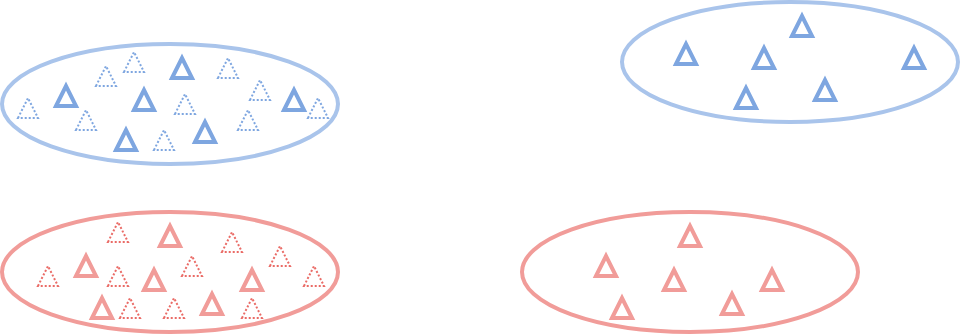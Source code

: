 <mxfile version="15.7.3" type="github">
  <diagram id="XLh6PeHuTJk1JMMVZsZq" name="Page-1">
    <mxGraphModel dx="946" dy="614" grid="0" gridSize="10" guides="1" tooltips="1" connect="1" arrows="1" fold="1" page="1" pageScale="1" pageWidth="827" pageHeight="1169" math="0" shadow="0">
      <root>
        <mxCell id="0" />
        <mxCell id="1" parent="0" />
        <mxCell id="B35P_RnnMUQNIVXsbhu0-6" value="" style="ellipse;whiteSpace=wrap;html=1;rotation=0;strokeColor=#F19C99;strokeWidth=2;" vertex="1" parent="1">
          <mxGeometry x="107" y="171" width="168" height="60" as="geometry" />
        </mxCell>
        <mxCell id="B35P_RnnMUQNIVXsbhu0-7" value="" style="ellipse;whiteSpace=wrap;html=1;rotation=0;strokeColor=#A9C4EB;strokeWidth=2;" vertex="1" parent="1">
          <mxGeometry x="107" y="87" width="168" height="60" as="geometry" />
        </mxCell>
        <mxCell id="B35P_RnnMUQNIVXsbhu0-20" value="" style="triangle;whiteSpace=wrap;html=1;strokeColor=#7EA6E0;strokeWidth=1;fillColor=none;rotation=-90;dashed=1;dashPattern=1 1;" vertex="1" parent="1">
          <mxGeometry x="215" y="94" width="10" height="10" as="geometry" />
        </mxCell>
        <mxCell id="B35P_RnnMUQNIVXsbhu0-23" value="" style="triangle;whiteSpace=wrap;html=1;strokeColor=#7EA6E0;strokeWidth=1;fillColor=none;rotation=-90;dashed=1;dashPattern=1 1;" vertex="1" parent="1">
          <mxGeometry x="225" y="120" width="10" height="10" as="geometry" />
        </mxCell>
        <mxCell id="B35P_RnnMUQNIVXsbhu0-24" value="" style="triangle;whiteSpace=wrap;html=1;strokeColor=#7EA6E0;strokeWidth=1;fillColor=none;rotation=-90;dashed=1;dashPattern=1 1;" vertex="1" parent="1">
          <mxGeometry x="193.5" y="112" width="10" height="10" as="geometry" />
        </mxCell>
        <mxCell id="B35P_RnnMUQNIVXsbhu0-25" value="" style="triangle;whiteSpace=wrap;html=1;strokeColor=#7EA6E0;strokeWidth=1;fillColor=none;rotation=-90;dashed=1;dashPattern=1 1;" vertex="1" parent="1">
          <mxGeometry x="183" y="130" width="10" height="10" as="geometry" />
        </mxCell>
        <mxCell id="B35P_RnnMUQNIVXsbhu0-26" value="" style="triangle;whiteSpace=wrap;html=1;strokeColor=#7EA6E0;strokeWidth=1;fillColor=none;rotation=-90;dashed=1;dashPattern=1 1;" vertex="1" parent="1">
          <mxGeometry x="144" y="120" width="10" height="10" as="geometry" />
        </mxCell>
        <mxCell id="B35P_RnnMUQNIVXsbhu0-27" value="" style="triangle;whiteSpace=wrap;html=1;strokeColor=#7EA6E0;strokeWidth=1;fillColor=none;rotation=-90;dashed=1;dashPattern=1 1;" vertex="1" parent="1">
          <mxGeometry x="154" y="98" width="10" height="10" as="geometry" />
        </mxCell>
        <mxCell id="B35P_RnnMUQNIVXsbhu0-28" value="" style="triangle;whiteSpace=wrap;html=1;strokeColor=#7EA6E0;strokeWidth=1;fillColor=none;rotation=-90;dashed=1;dashPattern=1 1;" vertex="1" parent="1">
          <mxGeometry x="168" y="91" width="10" height="10" as="geometry" />
        </mxCell>
        <mxCell id="B35P_RnnMUQNIVXsbhu0-29" value="" style="triangle;whiteSpace=wrap;html=1;strokeColor=#7EA6E0;strokeWidth=1;fillColor=none;rotation=-90;dashed=1;dashPattern=1 1;" vertex="1" parent="1">
          <mxGeometry x="115" y="114" width="10" height="10" as="geometry" />
        </mxCell>
        <mxCell id="B35P_RnnMUQNIVXsbhu0-30" value="" style="triangle;whiteSpace=wrap;html=1;strokeColor=#7EA6E0;strokeWidth=1;fillColor=none;rotation=-90;dashed=1;dashPattern=1 1;" vertex="1" parent="1">
          <mxGeometry x="231" y="105" width="10" height="10" as="geometry" />
        </mxCell>
        <mxCell id="B35P_RnnMUQNIVXsbhu0-31" value="" style="triangle;whiteSpace=wrap;html=1;strokeColor=#7EA6E0;strokeWidth=1;fillColor=none;rotation=-90;dashed=1;dashPattern=1 1;" vertex="1" parent="1">
          <mxGeometry x="260" y="114" width="10" height="10" as="geometry" />
        </mxCell>
        <mxCell id="B35P_RnnMUQNIVXsbhu0-32" value="" style="triangle;whiteSpace=wrap;html=1;strokeColor=#EA6B66;strokeWidth=1;fillColor=none;rotation=-90;dashed=1;dashPattern=1 1;" vertex="1" parent="1">
          <mxGeometry x="217" y="181" width="10" height="10" as="geometry" />
        </mxCell>
        <mxCell id="B35P_RnnMUQNIVXsbhu0-33" value="" style="triangle;whiteSpace=wrap;html=1;strokeColor=#EA6B66;strokeWidth=1;fillColor=none;rotation=-90;dashed=1;dashPattern=1 1;" vertex="1" parent="1">
          <mxGeometry x="241" y="188" width="10" height="10" as="geometry" />
        </mxCell>
        <mxCell id="B35P_RnnMUQNIVXsbhu0-34" value="" style="triangle;whiteSpace=wrap;html=1;strokeColor=#EA6B66;strokeWidth=1;fillColor=none;rotation=-90;dashed=1;dashPattern=1 1;" vertex="1" parent="1">
          <mxGeometry x="258" y="198" width="10" height="10" as="geometry" />
        </mxCell>
        <mxCell id="B35P_RnnMUQNIVXsbhu0-35" value="" style="triangle;whiteSpace=wrap;html=1;strokeColor=#EA6B66;strokeWidth=1;fillColor=none;rotation=-90;dashed=1;dashPattern=1 1;" vertex="1" parent="1">
          <mxGeometry x="227" y="214" width="10" height="10" as="geometry" />
        </mxCell>
        <mxCell id="B35P_RnnMUQNIVXsbhu0-36" value="" style="triangle;whiteSpace=wrap;html=1;strokeColor=#EA6B66;strokeWidth=1;fillColor=none;rotation=-90;dashed=1;dashPattern=1 1;" vertex="1" parent="1">
          <mxGeometry x="197" y="193" width="10" height="10" as="geometry" />
        </mxCell>
        <mxCell id="B35P_RnnMUQNIVXsbhu0-38" value="" style="triangle;whiteSpace=wrap;html=1;strokeColor=#EA6B66;strokeWidth=1;fillColor=none;rotation=-90;dashed=1;dashPattern=1 1;" vertex="1" parent="1">
          <mxGeometry x="188" y="214" width="10" height="10" as="geometry" />
        </mxCell>
        <mxCell id="B35P_RnnMUQNIVXsbhu0-39" value="" style="triangle;whiteSpace=wrap;html=1;strokeColor=#EA6B66;strokeWidth=1;fillColor=none;rotation=-90;dashed=1;dashPattern=1 1;" vertex="1" parent="1">
          <mxGeometry x="125" y="198" width="10" height="10" as="geometry" />
        </mxCell>
        <mxCell id="B35P_RnnMUQNIVXsbhu0-40" value="" style="triangle;whiteSpace=wrap;html=1;strokeColor=#EA6B66;strokeWidth=1;fillColor=none;rotation=-90;dashed=1;dashPattern=1 1;" vertex="1" parent="1">
          <mxGeometry x="160" y="176" width="10" height="10" as="geometry" />
        </mxCell>
        <mxCell id="B35P_RnnMUQNIVXsbhu0-41" value="" style="triangle;whiteSpace=wrap;html=1;strokeColor=#EA6B66;strokeWidth=1;fillColor=none;rotation=-90;dashed=1;dashPattern=1 1;" vertex="1" parent="1">
          <mxGeometry x="166" y="214" width="10" height="10" as="geometry" />
        </mxCell>
        <mxCell id="B35P_RnnMUQNIVXsbhu0-42" value="" style="triangle;whiteSpace=wrap;html=1;strokeColor=#EA6B66;strokeWidth=1;fillColor=none;rotation=-90;dashed=1;dashPattern=1 1;" vertex="1" parent="1">
          <mxGeometry x="160" y="198" width="10" height="10" as="geometry" />
        </mxCell>
        <mxCell id="B35P_RnnMUQNIVXsbhu0-46" value="" style="triangle;whiteSpace=wrap;html=1;strokeColor=#7EA6E0;strokeWidth=2;fillColor=none;rotation=-90;" vertex="1" parent="1">
          <mxGeometry x="134" y="108" width="10" height="10" as="geometry" />
        </mxCell>
        <mxCell id="B35P_RnnMUQNIVXsbhu0-47" value="" style="triangle;whiteSpace=wrap;html=1;strokeColor=#7EA6E0;strokeWidth=2;fillColor=none;rotation=-90;" vertex="1" parent="1">
          <mxGeometry x="192" y="94" width="10" height="10" as="geometry" />
        </mxCell>
        <mxCell id="B35P_RnnMUQNIVXsbhu0-48" value="" style="triangle;whiteSpace=wrap;html=1;strokeColor=#7EA6E0;strokeWidth=2;fillColor=none;rotation=-90;" vertex="1" parent="1">
          <mxGeometry x="173" y="110" width="10" height="10" as="geometry" />
        </mxCell>
        <mxCell id="B35P_RnnMUQNIVXsbhu0-49" value="" style="triangle;whiteSpace=wrap;html=1;strokeColor=#7EA6E0;strokeWidth=2;fillColor=none;rotation=-90;" vertex="1" parent="1">
          <mxGeometry x="164" y="130" width="10" height="10" as="geometry" />
        </mxCell>
        <mxCell id="B35P_RnnMUQNIVXsbhu0-51" value="" style="triangle;whiteSpace=wrap;html=1;strokeColor=#7EA6E0;strokeWidth=2;fillColor=none;rotation=-90;" vertex="1" parent="1">
          <mxGeometry x="203.5" y="126" width="10" height="10" as="geometry" />
        </mxCell>
        <mxCell id="B35P_RnnMUQNIVXsbhu0-52" value="" style="triangle;whiteSpace=wrap;html=1;strokeColor=#7EA6E0;strokeWidth=2;fillColor=none;rotation=-90;" vertex="1" parent="1">
          <mxGeometry x="248" y="110" width="10" height="10" as="geometry" />
        </mxCell>
        <mxCell id="B35P_RnnMUQNIVXsbhu0-55" value="" style="triangle;whiteSpace=wrap;html=1;strokeColor=#F19C99;strokeWidth=2;fillColor=none;rotation=-90;" vertex="1" parent="1">
          <mxGeometry x="144" y="193" width="10" height="10" as="geometry" />
        </mxCell>
        <mxCell id="B35P_RnnMUQNIVXsbhu0-56" value="" style="triangle;whiteSpace=wrap;html=1;strokeColor=#F19C99;strokeWidth=2;fillColor=none;rotation=-90;" vertex="1" parent="1">
          <mxGeometry x="152" y="214" width="10" height="10" as="geometry" />
        </mxCell>
        <mxCell id="B35P_RnnMUQNIVXsbhu0-57" value="" style="triangle;whiteSpace=wrap;html=1;strokeColor=#F19C99;strokeWidth=2;fillColor=none;rotation=-90;" vertex="1" parent="1">
          <mxGeometry x="186" y="178" width="10" height="10" as="geometry" />
        </mxCell>
        <mxCell id="B35P_RnnMUQNIVXsbhu0-59" value="" style="triangle;whiteSpace=wrap;html=1;strokeColor=#F19C99;strokeWidth=2;fillColor=none;rotation=-90;" vertex="1" parent="1">
          <mxGeometry x="178" y="200" width="10" height="10" as="geometry" />
        </mxCell>
        <mxCell id="B35P_RnnMUQNIVXsbhu0-60" value="" style="triangle;whiteSpace=wrap;html=1;strokeColor=#F19C99;strokeWidth=2;fillColor=none;rotation=-90;" vertex="1" parent="1">
          <mxGeometry x="207" y="212" width="10" height="10" as="geometry" />
        </mxCell>
        <mxCell id="B35P_RnnMUQNIVXsbhu0-61" value="" style="triangle;whiteSpace=wrap;html=1;strokeColor=#F19C99;strokeWidth=2;fillColor=none;rotation=-90;" vertex="1" parent="1">
          <mxGeometry x="227" y="200" width="10" height="10" as="geometry" />
        </mxCell>
        <mxCell id="B35P_RnnMUQNIVXsbhu0-67" value="" style="ellipse;whiteSpace=wrap;html=1;rotation=0;strokeColor=#A9C4EB;strokeWidth=2;" vertex="1" parent="1">
          <mxGeometry x="417" y="66" width="168" height="60" as="geometry" />
        </mxCell>
        <mxCell id="B35P_RnnMUQNIVXsbhu0-88" value="" style="triangle;whiteSpace=wrap;html=1;strokeColor=#7EA6E0;strokeWidth=2;fillColor=none;rotation=-90;" vertex="1" parent="1">
          <mxGeometry x="444" y="87" width="10" height="10" as="geometry" />
        </mxCell>
        <mxCell id="B35P_RnnMUQNIVXsbhu0-89" value="" style="triangle;whiteSpace=wrap;html=1;strokeColor=#7EA6E0;strokeWidth=2;fillColor=none;rotation=-90;" vertex="1" parent="1">
          <mxGeometry x="502" y="73" width="10" height="10" as="geometry" />
        </mxCell>
        <mxCell id="B35P_RnnMUQNIVXsbhu0-90" value="" style="triangle;whiteSpace=wrap;html=1;strokeColor=#7EA6E0;strokeWidth=2;fillColor=none;rotation=-90;" vertex="1" parent="1">
          <mxGeometry x="483" y="89" width="10" height="10" as="geometry" />
        </mxCell>
        <mxCell id="B35P_RnnMUQNIVXsbhu0-91" value="" style="triangle;whiteSpace=wrap;html=1;strokeColor=#7EA6E0;strokeWidth=2;fillColor=none;rotation=-90;" vertex="1" parent="1">
          <mxGeometry x="474" y="109" width="10" height="10" as="geometry" />
        </mxCell>
        <mxCell id="B35P_RnnMUQNIVXsbhu0-92" value="" style="triangle;whiteSpace=wrap;html=1;strokeColor=#7EA6E0;strokeWidth=2;fillColor=none;rotation=-90;" vertex="1" parent="1">
          <mxGeometry x="513.5" y="105" width="10" height="10" as="geometry" />
        </mxCell>
        <mxCell id="B35P_RnnMUQNIVXsbhu0-93" value="" style="triangle;whiteSpace=wrap;html=1;strokeColor=#7EA6E0;strokeWidth=2;fillColor=none;rotation=-90;" vertex="1" parent="1">
          <mxGeometry x="558" y="89" width="10" height="10" as="geometry" />
        </mxCell>
        <mxCell id="B35P_RnnMUQNIVXsbhu0-66" value="" style="ellipse;whiteSpace=wrap;html=1;rotation=0;strokeColor=#F19C99;strokeWidth=2;" vertex="1" parent="1">
          <mxGeometry x="367" y="171" width="168" height="60" as="geometry" />
        </mxCell>
        <mxCell id="B35P_RnnMUQNIVXsbhu0-94" value="" style="triangle;whiteSpace=wrap;html=1;strokeColor=#F19C99;strokeWidth=2;fillColor=none;rotation=-90;" vertex="1" parent="1">
          <mxGeometry x="404" y="193" width="10" height="10" as="geometry" />
        </mxCell>
        <mxCell id="B35P_RnnMUQNIVXsbhu0-95" value="" style="triangle;whiteSpace=wrap;html=1;strokeColor=#F19C99;strokeWidth=2;fillColor=none;rotation=-90;" vertex="1" parent="1">
          <mxGeometry x="412" y="214" width="10" height="10" as="geometry" />
        </mxCell>
        <mxCell id="B35P_RnnMUQNIVXsbhu0-96" value="" style="triangle;whiteSpace=wrap;html=1;strokeColor=#F19C99;strokeWidth=2;fillColor=none;rotation=-90;" vertex="1" parent="1">
          <mxGeometry x="446" y="178" width="10" height="10" as="geometry" />
        </mxCell>
        <mxCell id="B35P_RnnMUQNIVXsbhu0-97" value="" style="triangle;whiteSpace=wrap;html=1;strokeColor=#F19C99;strokeWidth=2;fillColor=none;rotation=-90;" vertex="1" parent="1">
          <mxGeometry x="438" y="200" width="10" height="10" as="geometry" />
        </mxCell>
        <mxCell id="B35P_RnnMUQNIVXsbhu0-98" value="" style="triangle;whiteSpace=wrap;html=1;strokeColor=#F19C99;strokeWidth=2;fillColor=none;rotation=-90;" vertex="1" parent="1">
          <mxGeometry x="467" y="212" width="10" height="10" as="geometry" />
        </mxCell>
        <mxCell id="B35P_RnnMUQNIVXsbhu0-99" value="" style="triangle;whiteSpace=wrap;html=1;strokeColor=#F19C99;strokeWidth=2;fillColor=none;rotation=-90;" vertex="1" parent="1">
          <mxGeometry x="487" y="200" width="10" height="10" as="geometry" />
        </mxCell>
      </root>
    </mxGraphModel>
  </diagram>
</mxfile>
